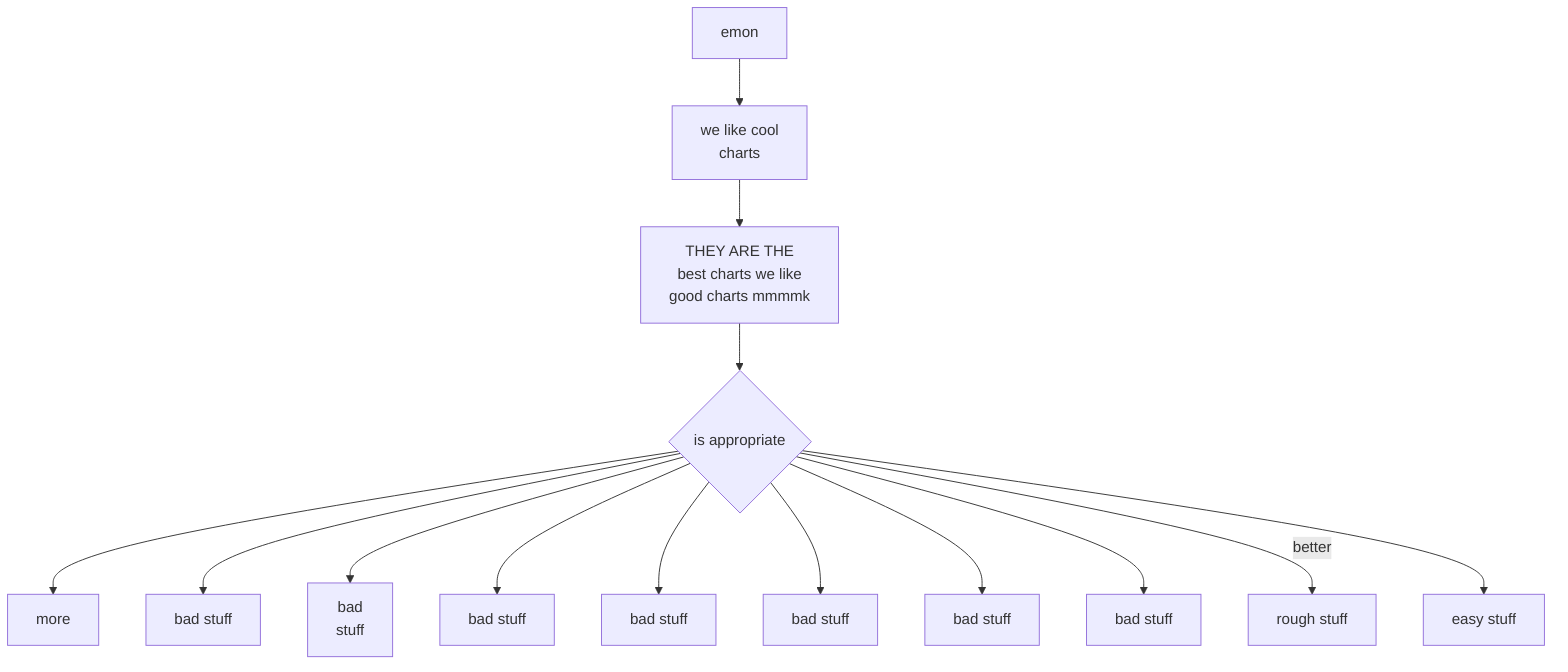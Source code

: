 flowchart TD
    A[emon] --> B[we like cool \n charts]
    B --> C[THEY ARE THE \n best charts we like \n good charts mmmmk]
    C --> D{is appropriate}
    D --> 434[more]
    D --> 345[bad stuff]
    D --> 3534[bad <br> stuff]
    D --> 3454[bad stuff]
    D --> 4536[bad stuff]
    D --> 4646[bad stuff]
    D --> 46436[bad stuff]
    D --> 437374[bad stuff]
    D --> |better| E[rough stuff]
    D --> F[easy stuff]